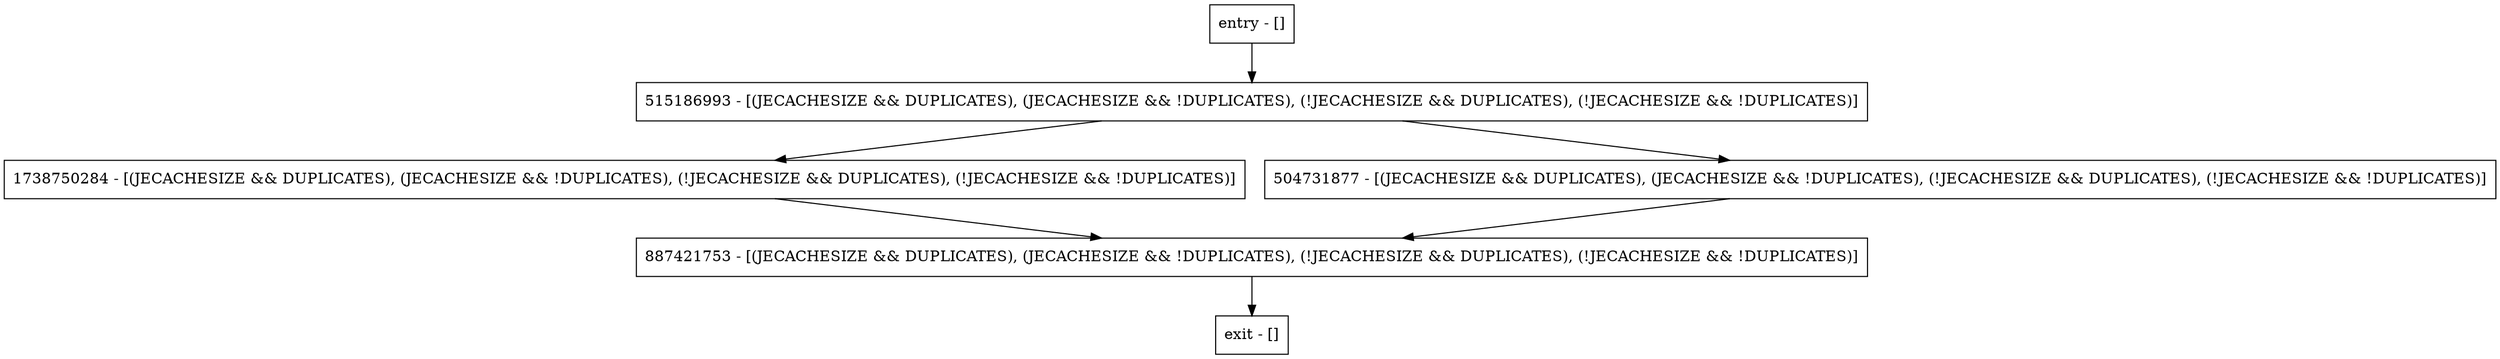 digraph isTemporary {
node [shape=record];
1738750284 [label="1738750284 - [(JECACHESIZE && DUPLICATES), (JECACHESIZE && !DUPLICATES), (!JECACHESIZE && DUPLICATES), (!JECACHESIZE && !DUPLICATES)]"];
entry [label="entry - []"];
exit [label="exit - []"];
515186993 [label="515186993 - [(JECACHESIZE && DUPLICATES), (JECACHESIZE && !DUPLICATES), (!JECACHESIZE && DUPLICATES), (!JECACHESIZE && !DUPLICATES)]"];
504731877 [label="504731877 - [(JECACHESIZE && DUPLICATES), (JECACHESIZE && !DUPLICATES), (!JECACHESIZE && DUPLICATES), (!JECACHESIZE && !DUPLICATES)]"];
887421753 [label="887421753 - [(JECACHESIZE && DUPLICATES), (JECACHESIZE && !DUPLICATES), (!JECACHESIZE && DUPLICATES), (!JECACHESIZE && !DUPLICATES)]"];
entry;
exit;
1738750284 -> 887421753;
entry -> 515186993;
515186993 -> 1738750284;
515186993 -> 504731877;
504731877 -> 887421753;
887421753 -> exit;
}
